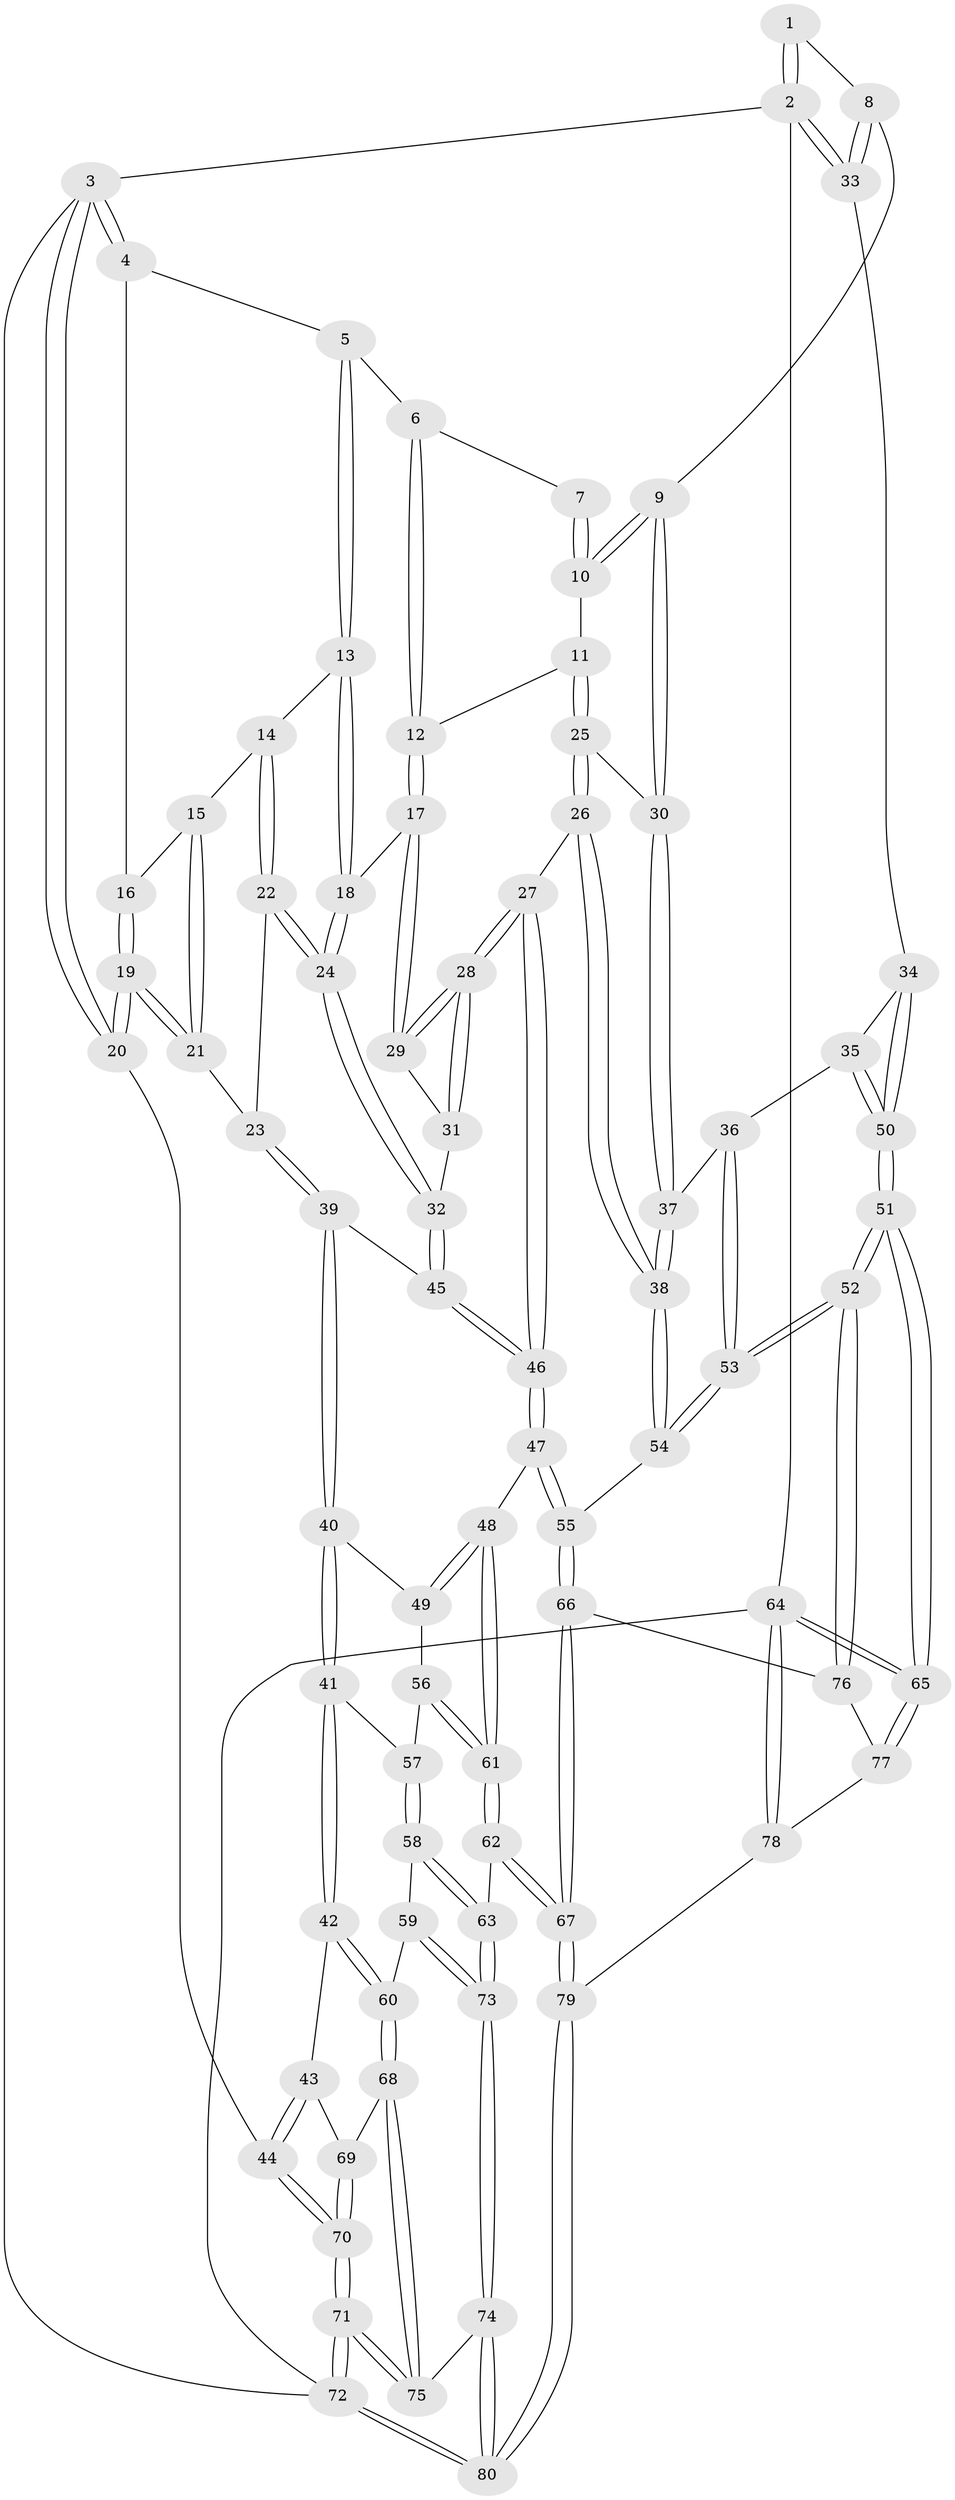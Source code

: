 // Generated by graph-tools (version 1.1) at 2025/02/03/09/25 05:02:12]
// undirected, 80 vertices, 197 edges
graph export_dot {
graph [start="1"]
  node [color=gray90,style=filled];
  1 [pos="+0.952183641736326+0"];
  2 [pos="+1+0"];
  3 [pos="+0+0"];
  4 [pos="+0.1631559304880905+0"];
  5 [pos="+0.5342835324707559+0"];
  6 [pos="+0.580123146050897+0"];
  7 [pos="+0.8251533478899473+0"];
  8 [pos="+0.980340463758431+0.3082975859050268"];
  9 [pos="+0.9445656226905934+0.3058421505525572"];
  10 [pos="+0.8412648480659949+0.17909322403324476"];
  11 [pos="+0.7392700092180966+0.2891661581018363"];
  12 [pos="+0.690946370577127+0.28708559460428423"];
  13 [pos="+0.5168570195640224+0.021460530518322425"];
  14 [pos="+0.32974754062172834+0.23333075692442481"];
  15 [pos="+0.2825498315568885+0.22772321233072523"];
  16 [pos="+0.17644908745722088+0.14316755005333723"];
  17 [pos="+0.6482756507830089+0.31482373757231097"];
  18 [pos="+0.526796624940375+0.2811786971878763"];
  19 [pos="+0+0.38321839805758295"];
  20 [pos="+0+0.4320142400222138"];
  21 [pos="+0.20468439187374973+0.36117803928132486"];
  22 [pos="+0.35007672266363676+0.2697989229372818"];
  23 [pos="+0.27220827390338465+0.399425116051234"];
  24 [pos="+0.4576667148461978+0.3658167698864385"];
  25 [pos="+0.7546340236063732+0.3160768798484142"];
  26 [pos="+0.7813543795407958+0.4678869105117961"];
  27 [pos="+0.6692606835281532+0.48357655035240826"];
  28 [pos="+0.667808213268941+0.4778815261091808"];
  29 [pos="+0.6479919176113462+0.32228741280071355"];
  30 [pos="+0.90611414543416+0.3467325559094441"];
  31 [pos="+0.5829146395785482+0.38668371157058046"];
  32 [pos="+0.45681037081863574+0.3798336944502361"];
  33 [pos="+1+0.3394893963257181"];
  34 [pos="+1+0.4074873224402783"];
  35 [pos="+0.914699887450373+0.5070550641752489"];
  36 [pos="+0.9096416546471011+0.5072302919135231"];
  37 [pos="+0.8366420975033126+0.48138347675690313"];
  38 [pos="+0.8275638551826733+0.4840868828251981"];
  39 [pos="+0.31947468137895696+0.4573983709743728"];
  40 [pos="+0.30424264933497863+0.5027460585806839"];
  41 [pos="+0.27317908790340006+0.5404082924508331"];
  42 [pos="+0.16850814637679273+0.5646200143116903"];
  43 [pos="+0+0.46365247173581203"];
  44 [pos="+0+0.45442741684491816"];
  45 [pos="+0.45368364165731917+0.3946037574502129"];
  46 [pos="+0.567514495523078+0.5751576745681499"];
  47 [pos="+0.5674111725290784+0.5756828811698412"];
  48 [pos="+0.5218279797280011+0.601322243137614"];
  49 [pos="+0.4445920448556679+0.57529712803925"];
  50 [pos="+1+0.8558231568567527"];
  51 [pos="+1+0.9703386416978411"];
  52 [pos="+1+0.8175180208529469"];
  53 [pos="+0.9469622099305636+0.7335013735238363"];
  54 [pos="+0.8087173266808014+0.628998683134493"];
  55 [pos="+0.6660642729417754+0.6962367604126758"];
  56 [pos="+0.3144952114290827+0.6059567515339597"];
  57 [pos="+0.30905187971433457+0.6009785384204757"];
  58 [pos="+0.2778645623494295+0.6572599859988318"];
  59 [pos="+0.2123412629401424+0.7266114041182834"];
  60 [pos="+0.20710635859800802+0.7238171097743238"];
  61 [pos="+0.4091538577062197+0.727248791951596"];
  62 [pos="+0.39486031127066085+0.772768779446652"];
  63 [pos="+0.3932412593304778+0.7733611239678811"];
  64 [pos="+1+1"];
  65 [pos="+1+1"];
  66 [pos="+0.671716529680709+0.7494180719178941"];
  67 [pos="+0.5058102856295651+0.8686682342557808"];
  68 [pos="+0.14008204100045557+0.7490881055969985"];
  69 [pos="+0.1040281592800153+0.7229899343934882"];
  70 [pos="+0+0.9543866022032107"];
  71 [pos="+0+1"];
  72 [pos="+0+1"];
  73 [pos="+0.30875459032369057+0.8075675064506237"];
  74 [pos="+0.27126673151654035+0.8815246162106596"];
  75 [pos="+0.05983820787824321+0.9029148934123868"];
  76 [pos="+0.7047622773612198+0.7832752754845435"];
  77 [pos="+0.7107157926456791+0.8939820575288898"];
  78 [pos="+0.5657717229369104+1"];
  79 [pos="+0.5439151387936205+1"];
  80 [pos="+0.34946573914692236+1"];
  1 -- 2;
  1 -- 2;
  1 -- 8;
  2 -- 3;
  2 -- 33;
  2 -- 33;
  2 -- 64;
  3 -- 4;
  3 -- 4;
  3 -- 20;
  3 -- 20;
  3 -- 72;
  4 -- 5;
  4 -- 16;
  5 -- 6;
  5 -- 13;
  5 -- 13;
  6 -- 7;
  6 -- 12;
  6 -- 12;
  7 -- 10;
  7 -- 10;
  8 -- 9;
  8 -- 33;
  8 -- 33;
  9 -- 10;
  9 -- 10;
  9 -- 30;
  9 -- 30;
  10 -- 11;
  11 -- 12;
  11 -- 25;
  11 -- 25;
  12 -- 17;
  12 -- 17;
  13 -- 14;
  13 -- 18;
  13 -- 18;
  14 -- 15;
  14 -- 22;
  14 -- 22;
  15 -- 16;
  15 -- 21;
  15 -- 21;
  16 -- 19;
  16 -- 19;
  17 -- 18;
  17 -- 29;
  17 -- 29;
  18 -- 24;
  18 -- 24;
  19 -- 20;
  19 -- 20;
  19 -- 21;
  19 -- 21;
  20 -- 44;
  21 -- 23;
  22 -- 23;
  22 -- 24;
  22 -- 24;
  23 -- 39;
  23 -- 39;
  24 -- 32;
  24 -- 32;
  25 -- 26;
  25 -- 26;
  25 -- 30;
  26 -- 27;
  26 -- 38;
  26 -- 38;
  27 -- 28;
  27 -- 28;
  27 -- 46;
  27 -- 46;
  28 -- 29;
  28 -- 29;
  28 -- 31;
  28 -- 31;
  29 -- 31;
  30 -- 37;
  30 -- 37;
  31 -- 32;
  32 -- 45;
  32 -- 45;
  33 -- 34;
  34 -- 35;
  34 -- 50;
  34 -- 50;
  35 -- 36;
  35 -- 50;
  35 -- 50;
  36 -- 37;
  36 -- 53;
  36 -- 53;
  37 -- 38;
  37 -- 38;
  38 -- 54;
  38 -- 54;
  39 -- 40;
  39 -- 40;
  39 -- 45;
  40 -- 41;
  40 -- 41;
  40 -- 49;
  41 -- 42;
  41 -- 42;
  41 -- 57;
  42 -- 43;
  42 -- 60;
  42 -- 60;
  43 -- 44;
  43 -- 44;
  43 -- 69;
  44 -- 70;
  44 -- 70;
  45 -- 46;
  45 -- 46;
  46 -- 47;
  46 -- 47;
  47 -- 48;
  47 -- 55;
  47 -- 55;
  48 -- 49;
  48 -- 49;
  48 -- 61;
  48 -- 61;
  49 -- 56;
  50 -- 51;
  50 -- 51;
  51 -- 52;
  51 -- 52;
  51 -- 65;
  51 -- 65;
  52 -- 53;
  52 -- 53;
  52 -- 76;
  52 -- 76;
  53 -- 54;
  53 -- 54;
  54 -- 55;
  55 -- 66;
  55 -- 66;
  56 -- 57;
  56 -- 61;
  56 -- 61;
  57 -- 58;
  57 -- 58;
  58 -- 59;
  58 -- 63;
  58 -- 63;
  59 -- 60;
  59 -- 73;
  59 -- 73;
  60 -- 68;
  60 -- 68;
  61 -- 62;
  61 -- 62;
  62 -- 63;
  62 -- 67;
  62 -- 67;
  63 -- 73;
  63 -- 73;
  64 -- 65;
  64 -- 65;
  64 -- 78;
  64 -- 78;
  64 -- 72;
  65 -- 77;
  65 -- 77;
  66 -- 67;
  66 -- 67;
  66 -- 76;
  67 -- 79;
  67 -- 79;
  68 -- 69;
  68 -- 75;
  68 -- 75;
  69 -- 70;
  69 -- 70;
  70 -- 71;
  70 -- 71;
  71 -- 72;
  71 -- 72;
  71 -- 75;
  71 -- 75;
  72 -- 80;
  72 -- 80;
  73 -- 74;
  73 -- 74;
  74 -- 75;
  74 -- 80;
  74 -- 80;
  76 -- 77;
  77 -- 78;
  78 -- 79;
  79 -- 80;
  79 -- 80;
}
